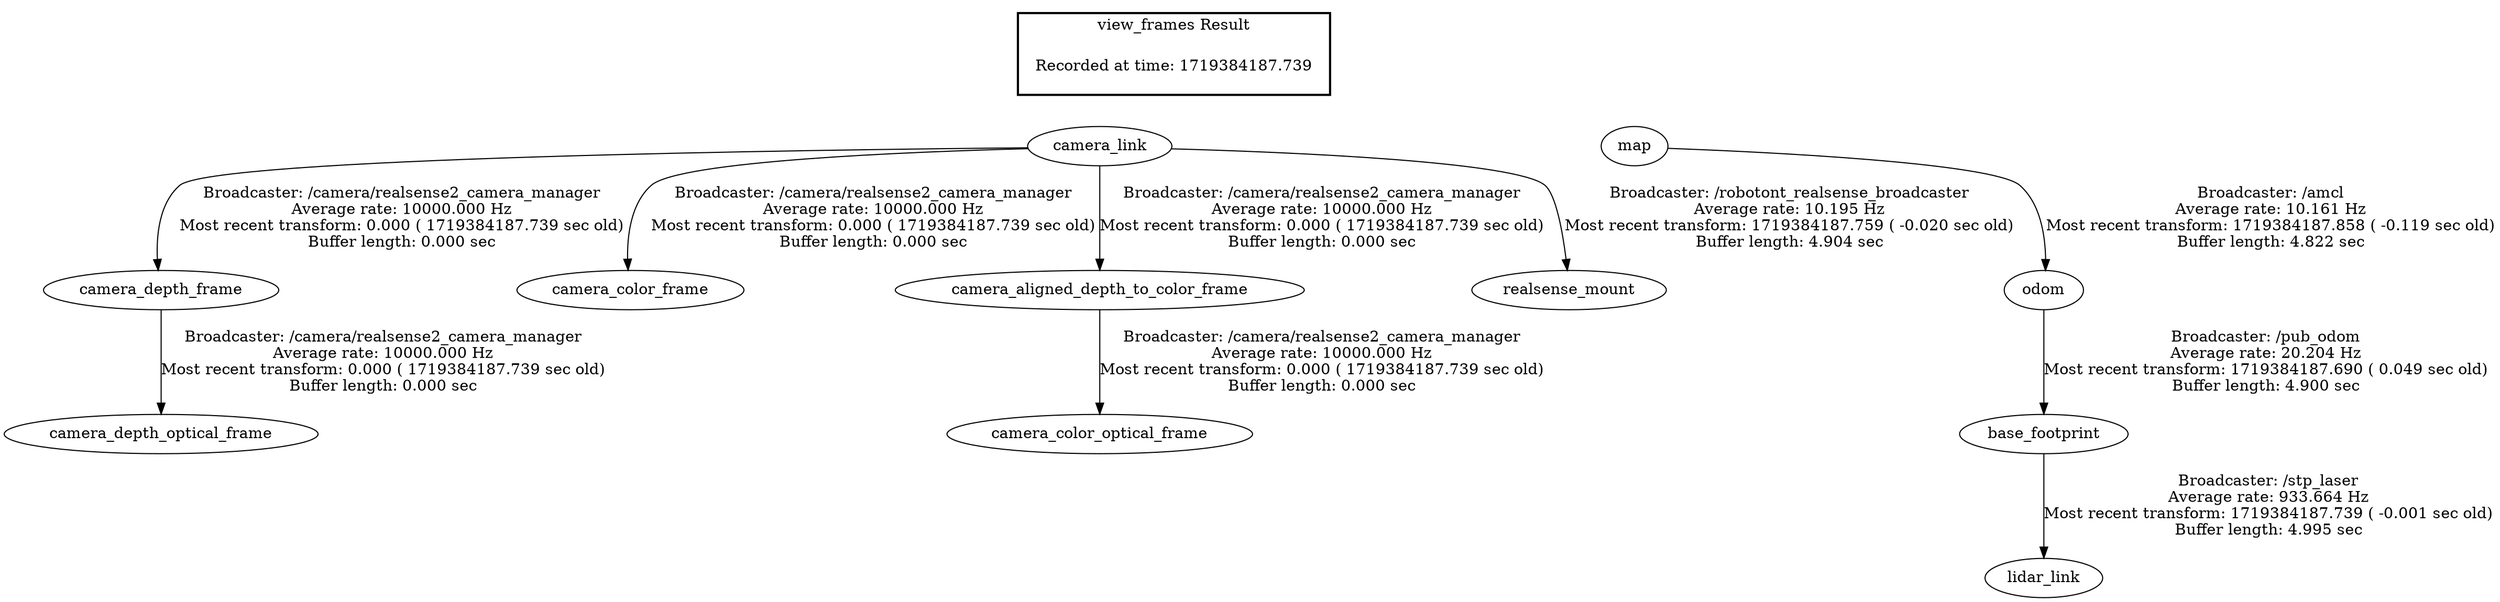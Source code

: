 digraph G {
"base_footprint" -> "lidar_link"[label="Broadcaster: /stp_laser\nAverage rate: 933.664 Hz\nMost recent transform: 1719384187.739 ( -0.001 sec old)\nBuffer length: 4.995 sec\n"];
"odom" -> "base_footprint"[label="Broadcaster: /pub_odom\nAverage rate: 20.204 Hz\nMost recent transform: 1719384187.690 ( 0.049 sec old)\nBuffer length: 4.900 sec\n"];
"camera_link" -> "camera_depth_frame"[label="Broadcaster: /camera/realsense2_camera_manager\nAverage rate: 10000.000 Hz\nMost recent transform: 0.000 ( 1719384187.739 sec old)\nBuffer length: 0.000 sec\n"];
"camera_depth_frame" -> "camera_depth_optical_frame"[label="Broadcaster: /camera/realsense2_camera_manager\nAverage rate: 10000.000 Hz\nMost recent transform: 0.000 ( 1719384187.739 sec old)\nBuffer length: 0.000 sec\n"];
"camera_link" -> "camera_color_frame"[label="Broadcaster: /camera/realsense2_camera_manager\nAverage rate: 10000.000 Hz\nMost recent transform: 0.000 ( 1719384187.739 sec old)\nBuffer length: 0.000 sec\n"];
"camera_aligned_depth_to_color_frame" -> "camera_color_optical_frame"[label="Broadcaster: /camera/realsense2_camera_manager\nAverage rate: 10000.000 Hz\nMost recent transform: 0.000 ( 1719384187.739 sec old)\nBuffer length: 0.000 sec\n"];
"camera_link" -> "camera_aligned_depth_to_color_frame"[label="Broadcaster: /camera/realsense2_camera_manager\nAverage rate: 10000.000 Hz\nMost recent transform: 0.000 ( 1719384187.739 sec old)\nBuffer length: 0.000 sec\n"];
"camera_link" -> "realsense_mount"[label="Broadcaster: /robotont_realsense_broadcaster\nAverage rate: 10.195 Hz\nMost recent transform: 1719384187.759 ( -0.020 sec old)\nBuffer length: 4.904 sec\n"];
"map" -> "odom"[label="Broadcaster: /amcl\nAverage rate: 10.161 Hz\nMost recent transform: 1719384187.858 ( -0.119 sec old)\nBuffer length: 4.822 sec\n"];
edge [style=invis];
 subgraph cluster_legend { style=bold; color=black; label ="view_frames Result";
"Recorded at time: 1719384187.739"[ shape=plaintext ] ;
 }->"camera_link";
edge [style=invis];
 subgraph cluster_legend { style=bold; color=black; label ="view_frames Result";
"Recorded at time: 1719384187.739"[ shape=plaintext ] ;
 }->"map";
}